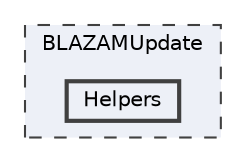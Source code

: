 digraph "BLAZAMUpdate/Helpers"
{
 // LATEX_PDF_SIZE
  bgcolor="transparent";
  edge [fontname=Helvetica,fontsize=10,labelfontname=Helvetica,labelfontsize=10];
  node [fontname=Helvetica,fontsize=10,shape=box,height=0.2,width=0.4];
  compound=true
  subgraph clusterdir_4b0a3651a46522535d352e75e47cae7d {
    graph [ bgcolor="#edf0f7", pencolor="grey25", label="BLAZAMUpdate", fontname=Helvetica,fontsize=10 style="filled,dashed", URL="dir_4b0a3651a46522535d352e75e47cae7d.html",tooltip=""]
  dir_74fe4539ad30dc264804a2e37116b777 [label="Helpers", fillcolor="#edf0f7", color="grey25", style="filled,bold", URL="dir_74fe4539ad30dc264804a2e37116b777.html",tooltip=""];
  }
}
